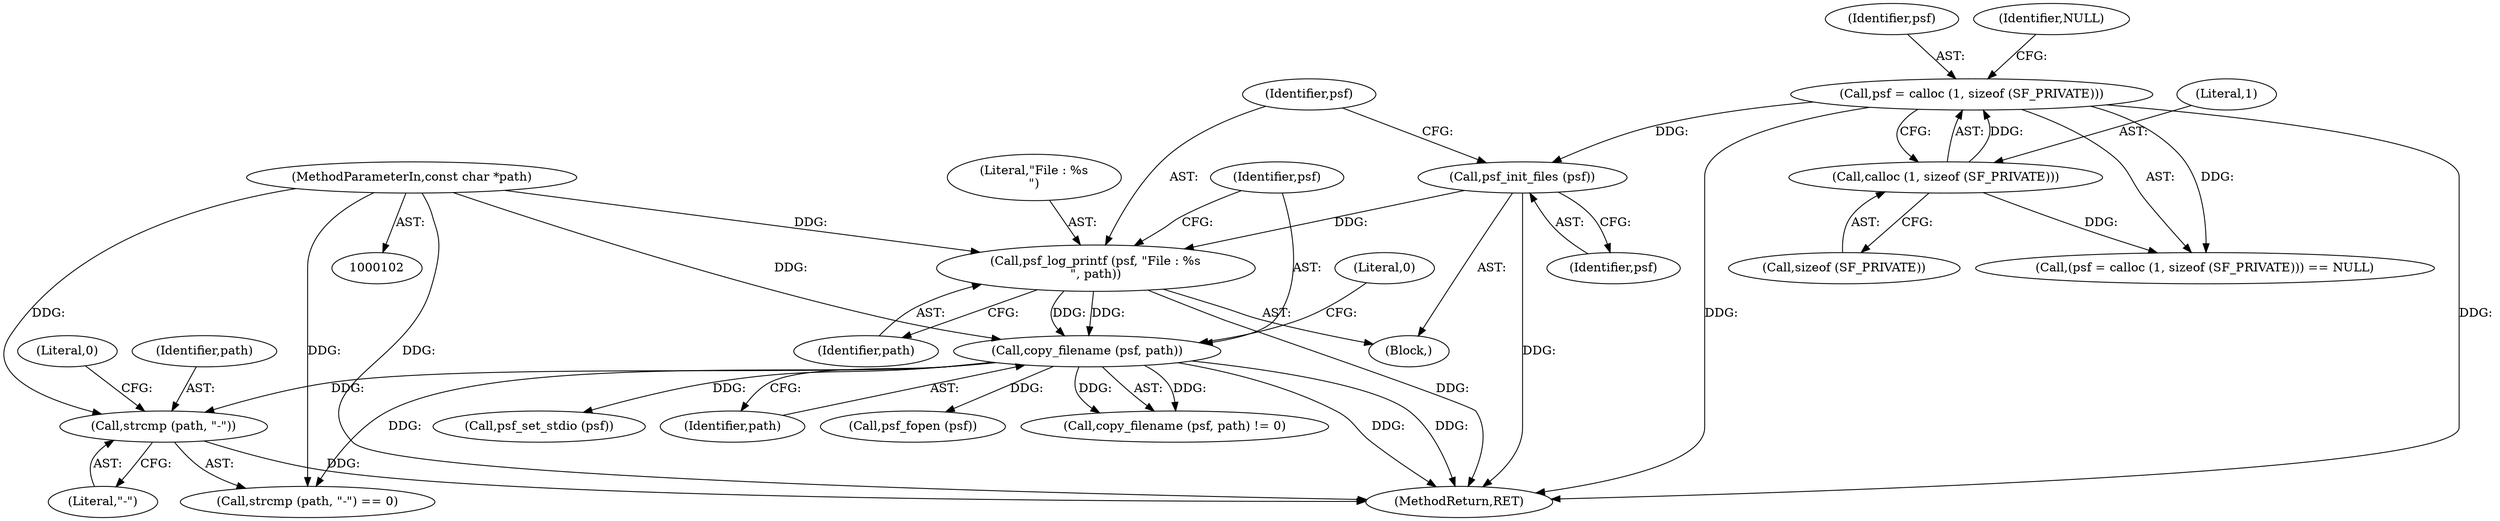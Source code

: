 digraph "0_libsndfile_708e996c87c5fae77b104ccfeb8f6db784c32074_19@pointer" {
"1000157" [label="(Call,strcmp (path, \"-\"))"];
"1000136" [label="(Call,copy_filename (psf, path))"];
"1000130" [label="(Call,psf_log_printf (psf, \"File : %s\n\", path))"];
"1000128" [label="(Call,psf_init_files (psf))"];
"1000115" [label="(Call,psf = calloc (1, sizeof (SF_PRIVATE)))"];
"1000117" [label="(Call,calloc (1, sizeof (SF_PRIVATE)))"];
"1000103" [label="(MethodParameterIn,const char *path)"];
"1000139" [label="(Literal,0)"];
"1000128" [label="(Call,psf_init_files (psf))"];
"1000130" [label="(Call,psf_log_printf (psf, \"File : %s\n\", path))"];
"1000137" [label="(Identifier,psf)"];
"1000157" [label="(Call,strcmp (path, \"-\"))"];
"1000117" [label="(Call,calloc (1, sizeof (SF_PRIVATE)))"];
"1000165" [label="(Call,psf_set_stdio (psf))"];
"1000156" [label="(Call,strcmp (path, \"-\") == 0)"];
"1000119" [label="(Call,sizeof (SF_PRIVATE))"];
"1000118" [label="(Literal,1)"];
"1000136" [label="(Call,copy_filename (psf, path))"];
"1000138" [label="(Identifier,path)"];
"1000135" [label="(Call,copy_filename (psf, path) != 0)"];
"1000160" [label="(Literal,0)"];
"1000129" [label="(Identifier,psf)"];
"1000178" [label="(MethodReturn,RET)"];
"1000133" [label="(Identifier,path)"];
"1000131" [label="(Identifier,psf)"];
"1000159" [label="(Literal,\"-\")"];
"1000103" [label="(MethodParameterIn,const char *path)"];
"1000106" [label="(Block,)"];
"1000116" [label="(Identifier,psf)"];
"1000115" [label="(Call,psf = calloc (1, sizeof (SF_PRIVATE)))"];
"1000132" [label="(Literal,\"File : %s\n\")"];
"1000114" [label="(Call,(psf = calloc (1, sizeof (SF_PRIVATE))) == NULL)"];
"1000158" [label="(Identifier,path)"];
"1000172" [label="(Call,psf_fopen (psf))"];
"1000121" [label="(Identifier,NULL)"];
"1000157" -> "1000156"  [label="AST: "];
"1000157" -> "1000159"  [label="CFG: "];
"1000158" -> "1000157"  [label="AST: "];
"1000159" -> "1000157"  [label="AST: "];
"1000160" -> "1000157"  [label="CFG: "];
"1000157" -> "1000178"  [label="DDG: "];
"1000136" -> "1000157"  [label="DDG: "];
"1000103" -> "1000157"  [label="DDG: "];
"1000136" -> "1000135"  [label="AST: "];
"1000136" -> "1000138"  [label="CFG: "];
"1000137" -> "1000136"  [label="AST: "];
"1000138" -> "1000136"  [label="AST: "];
"1000139" -> "1000136"  [label="CFG: "];
"1000136" -> "1000178"  [label="DDG: "];
"1000136" -> "1000178"  [label="DDG: "];
"1000136" -> "1000135"  [label="DDG: "];
"1000136" -> "1000135"  [label="DDG: "];
"1000130" -> "1000136"  [label="DDG: "];
"1000130" -> "1000136"  [label="DDG: "];
"1000103" -> "1000136"  [label="DDG: "];
"1000136" -> "1000156"  [label="DDG: "];
"1000136" -> "1000165"  [label="DDG: "];
"1000136" -> "1000172"  [label="DDG: "];
"1000130" -> "1000106"  [label="AST: "];
"1000130" -> "1000133"  [label="CFG: "];
"1000131" -> "1000130"  [label="AST: "];
"1000132" -> "1000130"  [label="AST: "];
"1000133" -> "1000130"  [label="AST: "];
"1000137" -> "1000130"  [label="CFG: "];
"1000130" -> "1000178"  [label="DDG: "];
"1000128" -> "1000130"  [label="DDG: "];
"1000103" -> "1000130"  [label="DDG: "];
"1000128" -> "1000106"  [label="AST: "];
"1000128" -> "1000129"  [label="CFG: "];
"1000129" -> "1000128"  [label="AST: "];
"1000131" -> "1000128"  [label="CFG: "];
"1000128" -> "1000178"  [label="DDG: "];
"1000115" -> "1000128"  [label="DDG: "];
"1000115" -> "1000114"  [label="AST: "];
"1000115" -> "1000117"  [label="CFG: "];
"1000116" -> "1000115"  [label="AST: "];
"1000117" -> "1000115"  [label="AST: "];
"1000121" -> "1000115"  [label="CFG: "];
"1000115" -> "1000178"  [label="DDG: "];
"1000115" -> "1000178"  [label="DDG: "];
"1000115" -> "1000114"  [label="DDG: "];
"1000117" -> "1000115"  [label="DDG: "];
"1000117" -> "1000119"  [label="CFG: "];
"1000118" -> "1000117"  [label="AST: "];
"1000119" -> "1000117"  [label="AST: "];
"1000117" -> "1000114"  [label="DDG: "];
"1000103" -> "1000102"  [label="AST: "];
"1000103" -> "1000178"  [label="DDG: "];
"1000103" -> "1000156"  [label="DDG: "];
}
